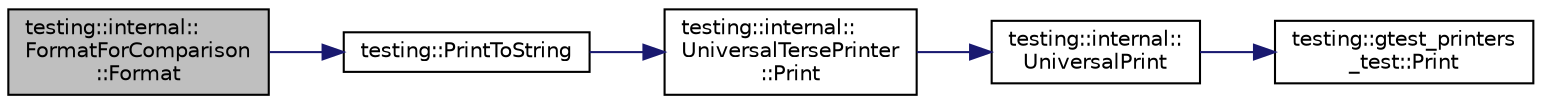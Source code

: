 digraph "testing::internal::FormatForComparison::Format"
{
  edge [fontname="Helvetica",fontsize="10",labelfontname="Helvetica",labelfontsize="10"];
  node [fontname="Helvetica",fontsize="10",shape=record];
  rankdir="LR";
  Node0 [label="testing::internal::\lFormatForComparison\l::Format",height=0.2,width=0.4,color="black", fillcolor="grey75", style="filled", fontcolor="black"];
  Node0 -> Node1 [color="midnightblue",fontsize="10",style="solid",fontname="Helvetica"];
  Node1 [label="testing::PrintToString",height=0.2,width=0.4,color="black", fillcolor="white", style="filled",URL="$d0/d75/namespacetesting.html#aa5717bb1144edd1d262d310ba70c82ed"];
  Node1 -> Node2 [color="midnightblue",fontsize="10",style="solid",fontname="Helvetica"];
  Node2 [label="testing::internal::\lUniversalTersePrinter\l::Print",height=0.2,width=0.4,color="black", fillcolor="white", style="filled",URL="$d6/d8f/classtesting_1_1internal_1_1_universal_terse_printer.html#a042249cdb42fdb77588c9ad54ea7ed54"];
  Node2 -> Node3 [color="midnightblue",fontsize="10",style="solid",fontname="Helvetica"];
  Node3 [label="testing::internal::\lUniversalPrint",height=0.2,width=0.4,color="black", fillcolor="white", style="filled",URL="$d0/da7/namespacetesting_1_1internal.html#a30708fa2bacf11895b03bdb21eb72309"];
  Node3 -> Node4 [color="midnightblue",fontsize="10",style="solid",fontname="Helvetica"];
  Node4 [label="testing::gtest_printers\l_test::Print",height=0.2,width=0.4,color="black", fillcolor="white", style="filled",URL="$dd/d01/namespacetesting_1_1gtest__printers__test.html#ab1fefdb330a473343afa3cc6d46a65f6"];
}
